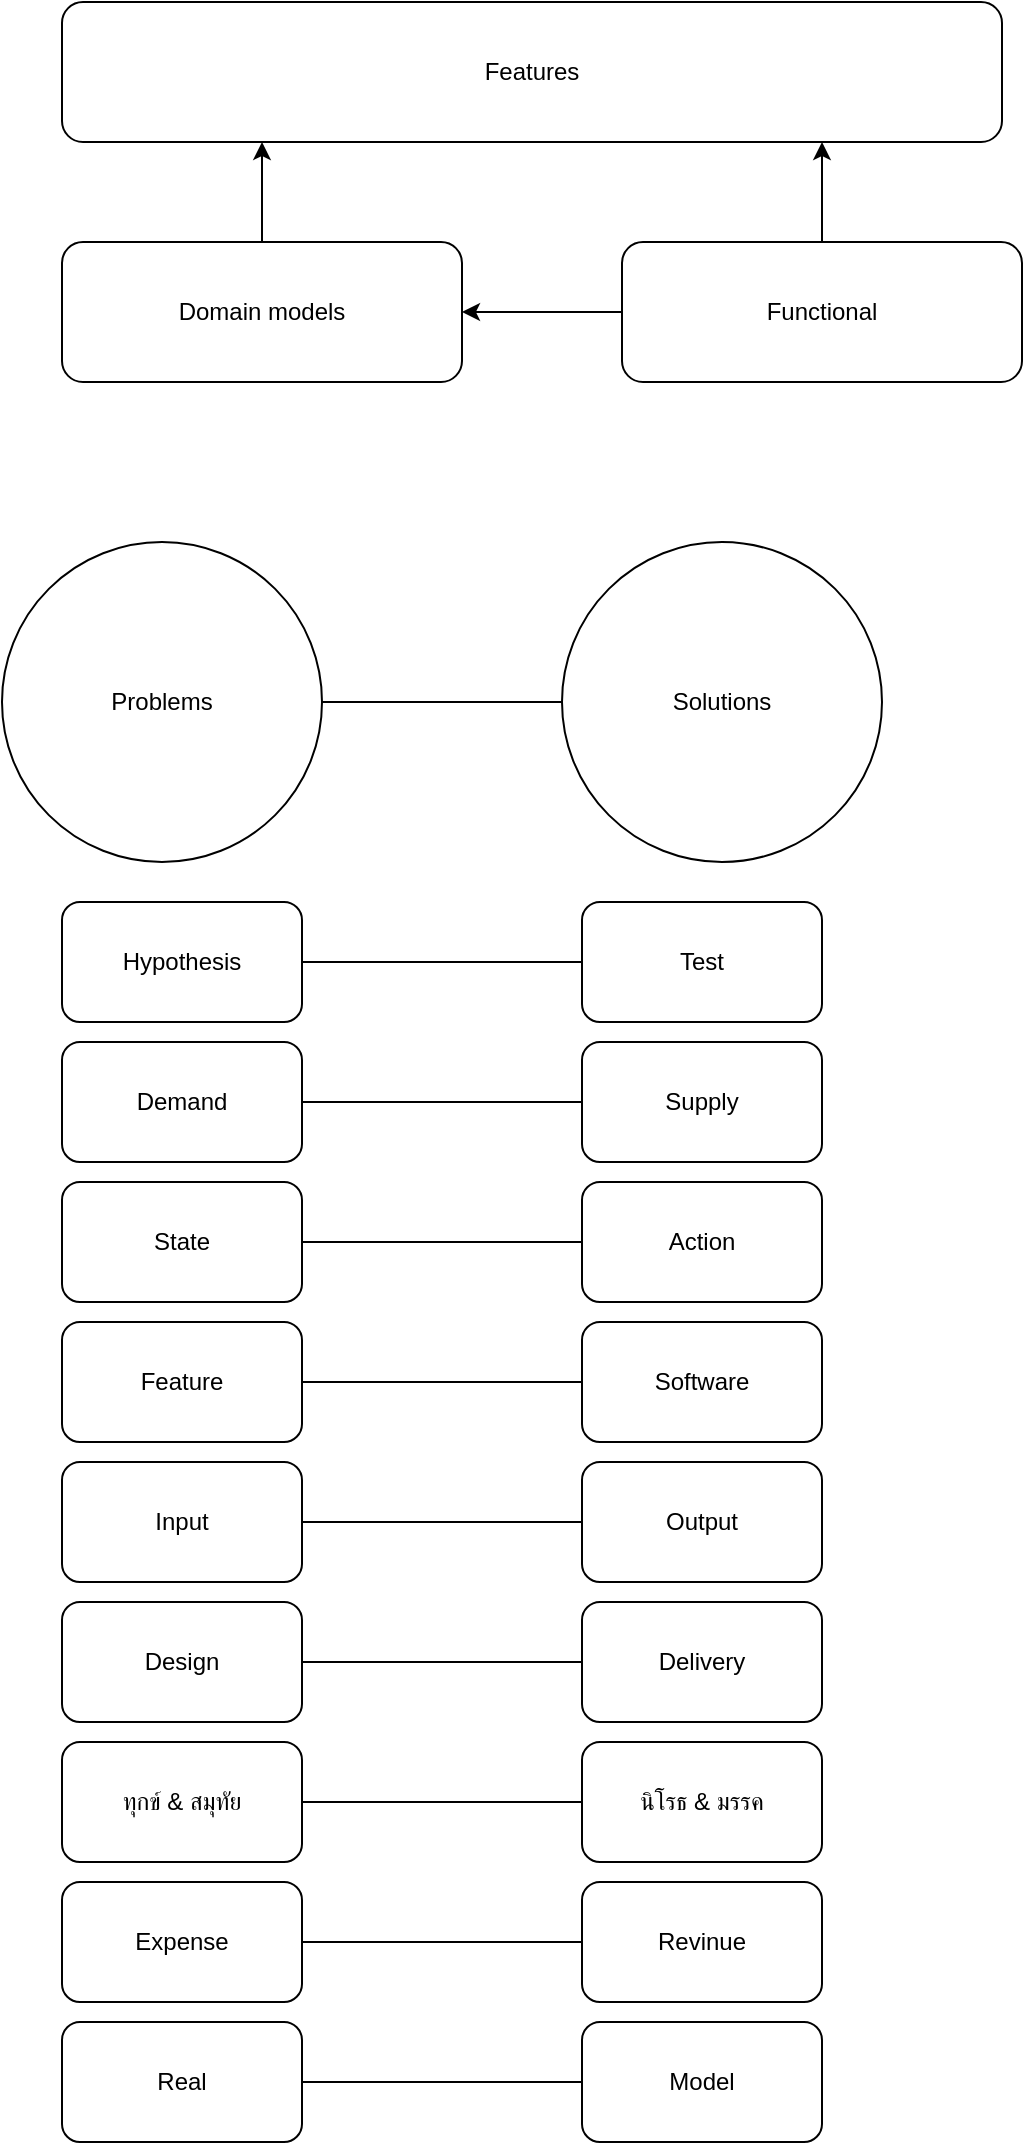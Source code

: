 <mxfile version="20.5.3" type="github">
  <diagram id="wP55beBVHh2zMvugGCH-" name="Page-1">
    <mxGraphModel dx="1221" dy="644" grid="1" gridSize="10" guides="1" tooltips="1" connect="1" arrows="1" fold="1" page="1" pageScale="1" pageWidth="850" pageHeight="1100" math="0" shadow="0">
      <root>
        <mxCell id="0" />
        <mxCell id="1" parent="0" />
        <mxCell id="nkrSN00Ps-3T3aqcYMEP-1" value="Features" style="rounded=1;whiteSpace=wrap;html=1;" parent="1" vertex="1">
          <mxGeometry x="160" y="160" width="470" height="70" as="geometry" />
        </mxCell>
        <mxCell id="nkrSN00Ps-3T3aqcYMEP-9" style="edgeStyle=orthogonalEdgeStyle;rounded=0;orthogonalLoop=1;jettySize=auto;html=1;" parent="1" source="nkrSN00Ps-3T3aqcYMEP-2" target="nkrSN00Ps-3T3aqcYMEP-1" edge="1">
          <mxGeometry relative="1" as="geometry">
            <Array as="points">
              <mxPoint x="260" y="240" />
              <mxPoint x="260" y="240" />
            </Array>
          </mxGeometry>
        </mxCell>
        <mxCell id="nkrSN00Ps-3T3aqcYMEP-2" value="Domain models" style="rounded=1;whiteSpace=wrap;html=1;" parent="1" vertex="1">
          <mxGeometry x="160" y="280" width="200" height="70" as="geometry" />
        </mxCell>
        <mxCell id="nkrSN00Ps-3T3aqcYMEP-7" style="edgeStyle=orthogonalEdgeStyle;rounded=0;orthogonalLoop=1;jettySize=auto;html=1;" parent="1" source="nkrSN00Ps-3T3aqcYMEP-3" target="nkrSN00Ps-3T3aqcYMEP-1" edge="1">
          <mxGeometry relative="1" as="geometry">
            <Array as="points">
              <mxPoint x="540" y="250" />
              <mxPoint x="540" y="250" />
            </Array>
          </mxGeometry>
        </mxCell>
        <mxCell id="nkrSN00Ps-3T3aqcYMEP-8" style="edgeStyle=orthogonalEdgeStyle;rounded=0;orthogonalLoop=1;jettySize=auto;html=1;" parent="1" source="nkrSN00Ps-3T3aqcYMEP-3" target="nkrSN00Ps-3T3aqcYMEP-2" edge="1">
          <mxGeometry relative="1" as="geometry" />
        </mxCell>
        <mxCell id="nkrSN00Ps-3T3aqcYMEP-3" value="Functional" style="rounded=1;whiteSpace=wrap;html=1;" parent="1" vertex="1">
          <mxGeometry x="440" y="280" width="200" height="70" as="geometry" />
        </mxCell>
        <mxCell id="pkvyvPbQLIuulHk2n9kL-18" style="edgeStyle=orthogonalEdgeStyle;rounded=0;orthogonalLoop=1;jettySize=auto;html=1;endArrow=none;endFill=0;" edge="1" parent="1" source="pkvyvPbQLIuulHk2n9kL-1" target="pkvyvPbQLIuulHk2n9kL-2">
          <mxGeometry relative="1" as="geometry" />
        </mxCell>
        <mxCell id="pkvyvPbQLIuulHk2n9kL-1" value="Problems" style="ellipse;whiteSpace=wrap;html=1;aspect=fixed;" vertex="1" parent="1">
          <mxGeometry x="130" y="430" width="160" height="160" as="geometry" />
        </mxCell>
        <mxCell id="pkvyvPbQLIuulHk2n9kL-2" value="Solutions" style="ellipse;whiteSpace=wrap;html=1;aspect=fixed;" vertex="1" parent="1">
          <mxGeometry x="410" y="430" width="160" height="160" as="geometry" />
        </mxCell>
        <mxCell id="pkvyvPbQLIuulHk2n9kL-26" style="edgeStyle=orthogonalEdgeStyle;rounded=0;orthogonalLoop=1;jettySize=auto;html=1;endArrow=none;endFill=0;" edge="1" parent="1" source="pkvyvPbQLIuulHk2n9kL-4" target="pkvyvPbQLIuulHk2n9kL-5">
          <mxGeometry relative="1" as="geometry" />
        </mxCell>
        <mxCell id="pkvyvPbQLIuulHk2n9kL-4" value="Hypothesis" style="rounded=1;whiteSpace=wrap;html=1;" vertex="1" parent="1">
          <mxGeometry x="160" y="610" width="120" height="60" as="geometry" />
        </mxCell>
        <mxCell id="pkvyvPbQLIuulHk2n9kL-5" value="Test" style="rounded=1;whiteSpace=wrap;html=1;" vertex="1" parent="1">
          <mxGeometry x="420" y="610" width="120" height="60" as="geometry" />
        </mxCell>
        <mxCell id="pkvyvPbQLIuulHk2n9kL-27" style="edgeStyle=orthogonalEdgeStyle;rounded=0;orthogonalLoop=1;jettySize=auto;html=1;endArrow=none;endFill=0;" edge="1" parent="1" source="pkvyvPbQLIuulHk2n9kL-6" target="pkvyvPbQLIuulHk2n9kL-7">
          <mxGeometry relative="1" as="geometry" />
        </mxCell>
        <mxCell id="pkvyvPbQLIuulHk2n9kL-6" value="Demand" style="rounded=1;whiteSpace=wrap;html=1;" vertex="1" parent="1">
          <mxGeometry x="160" y="680" width="120" height="60" as="geometry" />
        </mxCell>
        <mxCell id="pkvyvPbQLIuulHk2n9kL-7" value="Supply" style="rounded=1;whiteSpace=wrap;html=1;" vertex="1" parent="1">
          <mxGeometry x="420" y="680" width="120" height="60" as="geometry" />
        </mxCell>
        <mxCell id="pkvyvPbQLIuulHk2n9kL-28" style="edgeStyle=orthogonalEdgeStyle;rounded=0;orthogonalLoop=1;jettySize=auto;html=1;endArrow=none;endFill=0;" edge="1" parent="1" source="pkvyvPbQLIuulHk2n9kL-8" target="pkvyvPbQLIuulHk2n9kL-9">
          <mxGeometry relative="1" as="geometry" />
        </mxCell>
        <mxCell id="pkvyvPbQLIuulHk2n9kL-8" value="State" style="rounded=1;whiteSpace=wrap;html=1;" vertex="1" parent="1">
          <mxGeometry x="160" y="750" width="120" height="60" as="geometry" />
        </mxCell>
        <mxCell id="pkvyvPbQLIuulHk2n9kL-9" value="Action" style="rounded=1;whiteSpace=wrap;html=1;" vertex="1" parent="1">
          <mxGeometry x="420" y="750" width="120" height="60" as="geometry" />
        </mxCell>
        <mxCell id="pkvyvPbQLIuulHk2n9kL-29" style="edgeStyle=orthogonalEdgeStyle;rounded=0;orthogonalLoop=1;jettySize=auto;html=1;endArrow=none;endFill=0;" edge="1" parent="1" source="pkvyvPbQLIuulHk2n9kL-10" target="pkvyvPbQLIuulHk2n9kL-11">
          <mxGeometry relative="1" as="geometry" />
        </mxCell>
        <mxCell id="pkvyvPbQLIuulHk2n9kL-10" value="Feature" style="rounded=1;whiteSpace=wrap;html=1;" vertex="1" parent="1">
          <mxGeometry x="160" y="820" width="120" height="60" as="geometry" />
        </mxCell>
        <mxCell id="pkvyvPbQLIuulHk2n9kL-11" value="Software" style="rounded=1;whiteSpace=wrap;html=1;" vertex="1" parent="1">
          <mxGeometry x="420" y="820" width="120" height="60" as="geometry" />
        </mxCell>
        <mxCell id="pkvyvPbQLIuulHk2n9kL-30" style="edgeStyle=orthogonalEdgeStyle;rounded=0;orthogonalLoop=1;jettySize=auto;html=1;endArrow=none;endFill=0;" edge="1" parent="1" source="pkvyvPbQLIuulHk2n9kL-14" target="pkvyvPbQLIuulHk2n9kL-15">
          <mxGeometry relative="1" as="geometry" />
        </mxCell>
        <mxCell id="pkvyvPbQLIuulHk2n9kL-14" value="Input" style="rounded=1;whiteSpace=wrap;html=1;" vertex="1" parent="1">
          <mxGeometry x="160" y="890" width="120" height="60" as="geometry" />
        </mxCell>
        <mxCell id="pkvyvPbQLIuulHk2n9kL-15" value="Output" style="rounded=1;whiteSpace=wrap;html=1;" vertex="1" parent="1">
          <mxGeometry x="420" y="890" width="120" height="60" as="geometry" />
        </mxCell>
        <mxCell id="pkvyvPbQLIuulHk2n9kL-31" style="edgeStyle=orthogonalEdgeStyle;rounded=0;orthogonalLoop=1;jettySize=auto;html=1;endArrow=none;endFill=0;" edge="1" parent="1" source="pkvyvPbQLIuulHk2n9kL-16" target="pkvyvPbQLIuulHk2n9kL-17">
          <mxGeometry relative="1" as="geometry" />
        </mxCell>
        <mxCell id="pkvyvPbQLIuulHk2n9kL-16" value="Design" style="rounded=1;whiteSpace=wrap;html=1;" vertex="1" parent="1">
          <mxGeometry x="160" y="960" width="120" height="60" as="geometry" />
        </mxCell>
        <mxCell id="pkvyvPbQLIuulHk2n9kL-17" value="Delivery" style="rounded=1;whiteSpace=wrap;html=1;" vertex="1" parent="1">
          <mxGeometry x="420" y="960" width="120" height="60" as="geometry" />
        </mxCell>
        <mxCell id="pkvyvPbQLIuulHk2n9kL-34" style="edgeStyle=orthogonalEdgeStyle;rounded=0;orthogonalLoop=1;jettySize=auto;html=1;endArrow=none;endFill=0;" edge="1" parent="1" source="pkvyvPbQLIuulHk2n9kL-32" target="pkvyvPbQLIuulHk2n9kL-33">
          <mxGeometry relative="1" as="geometry" />
        </mxCell>
        <mxCell id="pkvyvPbQLIuulHk2n9kL-32" value="ทุกข์ &amp;amp; สมุทัย" style="rounded=1;whiteSpace=wrap;html=1;" vertex="1" parent="1">
          <mxGeometry x="160" y="1030" width="120" height="60" as="geometry" />
        </mxCell>
        <mxCell id="pkvyvPbQLIuulHk2n9kL-33" value="นิโรธ &amp;amp; มรรค" style="rounded=1;whiteSpace=wrap;html=1;" vertex="1" parent="1">
          <mxGeometry x="420" y="1030" width="120" height="60" as="geometry" />
        </mxCell>
        <mxCell id="pkvyvPbQLIuulHk2n9kL-36" style="edgeStyle=orthogonalEdgeStyle;rounded=0;orthogonalLoop=1;jettySize=auto;html=1;endArrow=none;endFill=0;" edge="1" parent="1" source="pkvyvPbQLIuulHk2n9kL-37" target="pkvyvPbQLIuulHk2n9kL-38">
          <mxGeometry relative="1" as="geometry" />
        </mxCell>
        <mxCell id="pkvyvPbQLIuulHk2n9kL-37" value="Expense" style="rounded=1;whiteSpace=wrap;html=1;" vertex="1" parent="1">
          <mxGeometry x="160" y="1100" width="120" height="60" as="geometry" />
        </mxCell>
        <mxCell id="pkvyvPbQLIuulHk2n9kL-38" value="Revinue" style="rounded=1;whiteSpace=wrap;html=1;" vertex="1" parent="1">
          <mxGeometry x="420" y="1100" width="120" height="60" as="geometry" />
        </mxCell>
        <mxCell id="pkvyvPbQLIuulHk2n9kL-39" style="edgeStyle=orthogonalEdgeStyle;rounded=0;orthogonalLoop=1;jettySize=auto;html=1;endArrow=none;endFill=0;" edge="1" parent="1" source="pkvyvPbQLIuulHk2n9kL-40" target="pkvyvPbQLIuulHk2n9kL-41">
          <mxGeometry relative="1" as="geometry" />
        </mxCell>
        <mxCell id="pkvyvPbQLIuulHk2n9kL-40" value="Real" style="rounded=1;whiteSpace=wrap;html=1;" vertex="1" parent="1">
          <mxGeometry x="160" y="1170" width="120" height="60" as="geometry" />
        </mxCell>
        <mxCell id="pkvyvPbQLIuulHk2n9kL-41" value="Model" style="rounded=1;whiteSpace=wrap;html=1;" vertex="1" parent="1">
          <mxGeometry x="420" y="1170" width="120" height="60" as="geometry" />
        </mxCell>
      </root>
    </mxGraphModel>
  </diagram>
</mxfile>
